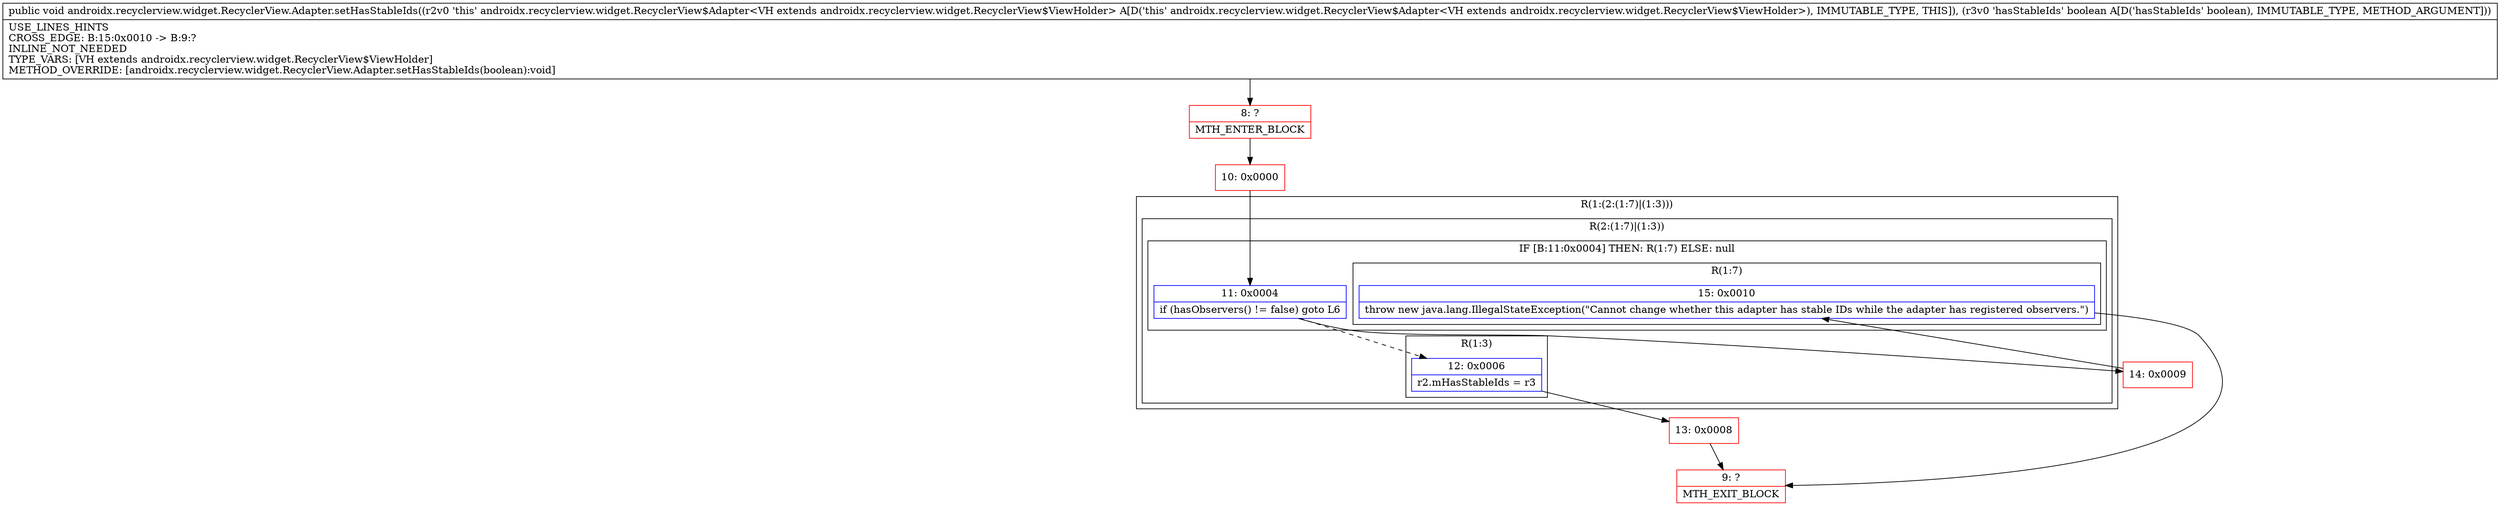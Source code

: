 digraph "CFG forandroidx.recyclerview.widget.RecyclerView.Adapter.setHasStableIds(Z)V" {
subgraph cluster_Region_671400621 {
label = "R(1:(2:(1:7)|(1:3)))";
node [shape=record,color=blue];
subgraph cluster_Region_926320623 {
label = "R(2:(1:7)|(1:3))";
node [shape=record,color=blue];
subgraph cluster_IfRegion_1734429165 {
label = "IF [B:11:0x0004] THEN: R(1:7) ELSE: null";
node [shape=record,color=blue];
Node_11 [shape=record,label="{11\:\ 0x0004|if (hasObservers() != false) goto L6\l}"];
subgraph cluster_Region_245059490 {
label = "R(1:7)";
node [shape=record,color=blue];
Node_15 [shape=record,label="{15\:\ 0x0010|throw new java.lang.IllegalStateException(\"Cannot change whether this adapter has stable IDs while the adapter has registered observers.\")\l}"];
}
}
subgraph cluster_Region_8713590 {
label = "R(1:3)";
node [shape=record,color=blue];
Node_12 [shape=record,label="{12\:\ 0x0006|r2.mHasStableIds = r3\l}"];
}
}
}
Node_8 [shape=record,color=red,label="{8\:\ ?|MTH_ENTER_BLOCK\l}"];
Node_10 [shape=record,color=red,label="{10\:\ 0x0000}"];
Node_13 [shape=record,color=red,label="{13\:\ 0x0008}"];
Node_9 [shape=record,color=red,label="{9\:\ ?|MTH_EXIT_BLOCK\l}"];
Node_14 [shape=record,color=red,label="{14\:\ 0x0009}"];
MethodNode[shape=record,label="{public void androidx.recyclerview.widget.RecyclerView.Adapter.setHasStableIds((r2v0 'this' androidx.recyclerview.widget.RecyclerView$Adapter\<VH extends androidx.recyclerview.widget.RecyclerView$ViewHolder\> A[D('this' androidx.recyclerview.widget.RecyclerView$Adapter\<VH extends androidx.recyclerview.widget.RecyclerView$ViewHolder\>), IMMUTABLE_TYPE, THIS]), (r3v0 'hasStableIds' boolean A[D('hasStableIds' boolean), IMMUTABLE_TYPE, METHOD_ARGUMENT]))  | USE_LINES_HINTS\lCROSS_EDGE: B:15:0x0010 \-\> B:9:?\lINLINE_NOT_NEEDED\lTYPE_VARS: [VH extends androidx.recyclerview.widget.RecyclerView$ViewHolder]\lMETHOD_OVERRIDE: [androidx.recyclerview.widget.RecyclerView.Adapter.setHasStableIds(boolean):void]\l}"];
MethodNode -> Node_8;Node_11 -> Node_12[style=dashed];
Node_11 -> Node_14;
Node_15 -> Node_9;
Node_12 -> Node_13;
Node_8 -> Node_10;
Node_10 -> Node_11;
Node_13 -> Node_9;
Node_14 -> Node_15;
}

